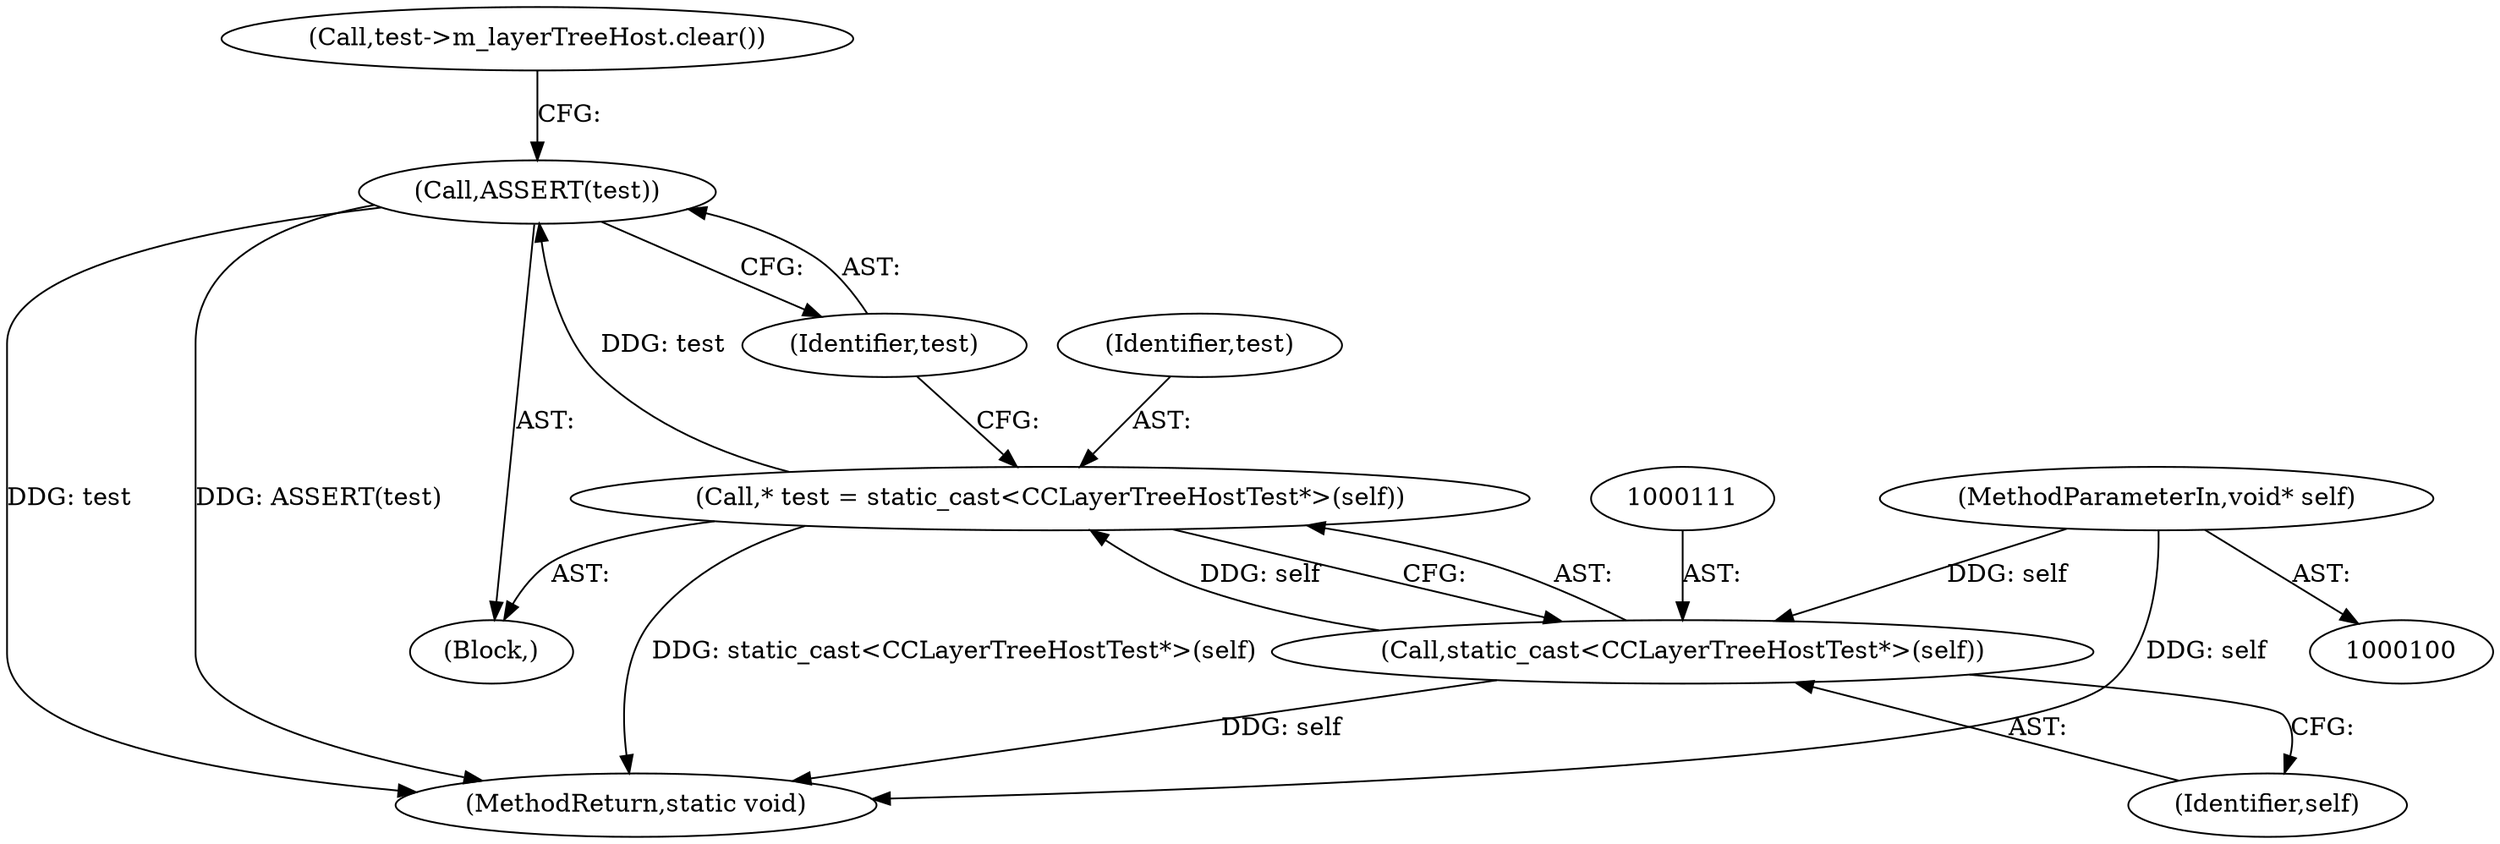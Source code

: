 digraph "0_Chrome_88c4913f11967abfd08a8b22b4423710322ac49b_7@pointer" {
"1000113" [label="(Call,ASSERT(test))"];
"1000108" [label="(Call,* test = static_cast<CCLayerTreeHostTest*>(self))"];
"1000110" [label="(Call,static_cast<CCLayerTreeHostTest*>(self))"];
"1000101" [label="(MethodParameterIn,void* self)"];
"1000114" [label="(Identifier,test)"];
"1000101" [label="(MethodParameterIn,void* self)"];
"1000113" [label="(Call,ASSERT(test))"];
"1000110" [label="(Call,static_cast<CCLayerTreeHostTest*>(self))"];
"1000102" [label="(Block,)"];
"1000108" [label="(Call,* test = static_cast<CCLayerTreeHostTest*>(self))"];
"1000115" [label="(Call,test->m_layerTreeHost.clear())"];
"1000109" [label="(Identifier,test)"];
"1000116" [label="(MethodReturn,static void)"];
"1000112" [label="(Identifier,self)"];
"1000113" -> "1000102"  [label="AST: "];
"1000113" -> "1000114"  [label="CFG: "];
"1000114" -> "1000113"  [label="AST: "];
"1000115" -> "1000113"  [label="CFG: "];
"1000113" -> "1000116"  [label="DDG: test"];
"1000113" -> "1000116"  [label="DDG: ASSERT(test)"];
"1000108" -> "1000113"  [label="DDG: test"];
"1000108" -> "1000102"  [label="AST: "];
"1000108" -> "1000110"  [label="CFG: "];
"1000109" -> "1000108"  [label="AST: "];
"1000110" -> "1000108"  [label="AST: "];
"1000114" -> "1000108"  [label="CFG: "];
"1000108" -> "1000116"  [label="DDG: static_cast<CCLayerTreeHostTest*>(self)"];
"1000110" -> "1000108"  [label="DDG: self"];
"1000110" -> "1000112"  [label="CFG: "];
"1000111" -> "1000110"  [label="AST: "];
"1000112" -> "1000110"  [label="AST: "];
"1000110" -> "1000116"  [label="DDG: self"];
"1000101" -> "1000110"  [label="DDG: self"];
"1000101" -> "1000100"  [label="AST: "];
"1000101" -> "1000116"  [label="DDG: self"];
}
